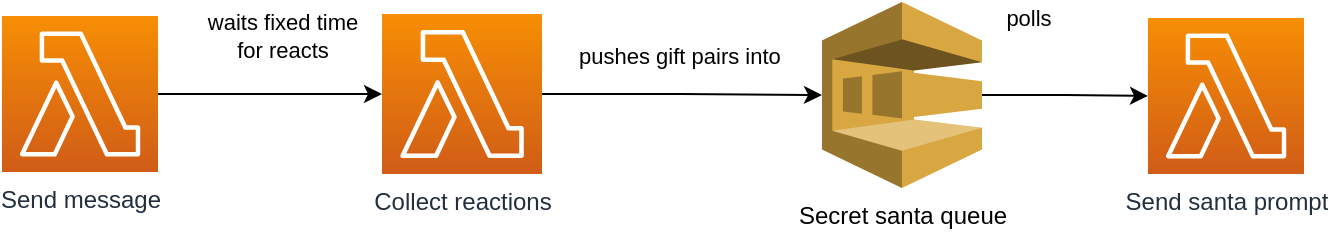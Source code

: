 <mxfile version="15.0.6" type="device"><diagram id="Ht1M8jgEwFfnCIfOTk4-" name="Page-1"><mxGraphModel dx="946" dy="589" grid="1" gridSize="10" guides="1" tooltips="1" connect="1" arrows="1" fold="1" page="1" pageScale="1" pageWidth="1169" pageHeight="827" math="0" shadow="0"><root><mxCell id="0"/><mxCell id="1" parent="0"/><mxCell id="DJSMDmpethSpU-3nreOd-4" value="waits fixed time &lt;br&gt;for reacts" style="edgeStyle=orthogonalEdgeStyle;rounded=0;orthogonalLoop=1;jettySize=auto;html=1;exitX=1;exitY=0.5;exitDx=0;exitDy=0;exitPerimeter=0;entryX=0;entryY=0.5;entryDx=0;entryDy=0;entryPerimeter=0;" edge="1" parent="1"><mxGeometry x="0.107" y="29" relative="1" as="geometry"><mxPoint x="208" y="239" as="sourcePoint"/><mxPoint x="320" y="239" as="targetPoint"/><mxPoint as="offset"/></mxGeometry></mxCell><mxCell id="DJSMDmpethSpU-3nreOd-1" value="Send message" style="points=[[0,0,0],[0.25,0,0],[0.5,0,0],[0.75,0,0],[1,0,0],[0,1,0],[0.25,1,0],[0.5,1,0],[0.75,1,0],[1,1,0],[0,0.25,0],[0,0.5,0],[0,0.75,0],[1,0.25,0],[1,0.5,0],[1,0.75,0]];outlineConnect=0;fontColor=#232F3E;gradientColor=#F78E04;gradientDirection=north;fillColor=#D05C17;strokeColor=#ffffff;dashed=0;verticalLabelPosition=bottom;verticalAlign=top;align=center;html=1;fontSize=12;fontStyle=0;aspect=fixed;shape=mxgraph.aws4.resourceIcon;resIcon=mxgraph.aws4.lambda;" vertex="1" parent="1"><mxGeometry x="130" y="200" width="78" height="78" as="geometry"/></mxCell><mxCell id="DJSMDmpethSpU-3nreOd-8" value="pushes gift pairs into&amp;nbsp;" style="edgeStyle=orthogonalEdgeStyle;rounded=0;orthogonalLoop=1;jettySize=auto;html=1;exitX=1;exitY=0.5;exitDx=0;exitDy=0;exitPerimeter=0;" edge="1" parent="1" source="DJSMDmpethSpU-3nreOd-2" target="DJSMDmpethSpU-3nreOd-7"><mxGeometry x="-0.005" y="-19" relative="1" as="geometry"><mxPoint x="19" y="-19" as="offset"/></mxGeometry></mxCell><mxCell id="DJSMDmpethSpU-3nreOd-2" value="Collect reactions" style="points=[[0,0,0],[0.25,0,0],[0.5,0,0],[0.75,0,0],[1,0,0],[0,1,0],[0.25,1,0],[0.5,1,0],[0.75,1,0],[1,1,0],[0,0.25,0],[0,0.5,0],[0,0.75,0],[1,0.25,0],[1,0.5,0],[1,0.75,0]];outlineConnect=0;fontColor=#232F3E;gradientColor=#F78E04;gradientDirection=north;fillColor=#D05C17;strokeColor=#ffffff;dashed=0;verticalLabelPosition=bottom;verticalAlign=top;align=center;html=1;fontSize=12;fontStyle=0;aspect=fixed;shape=mxgraph.aws4.resourceIcon;resIcon=mxgraph.aws4.lambda;" vertex="1" parent="1"><mxGeometry x="320" y="199" width="80" height="80" as="geometry"/></mxCell><mxCell id="DJSMDmpethSpU-3nreOd-5" value="Send santa prompt" style="points=[[0,0,0],[0.25,0,0],[0.5,0,0],[0.75,0,0],[1,0,0],[0,1,0],[0.25,1,0],[0.5,1,0],[0.75,1,0],[1,1,0],[0,0.25,0],[0,0.5,0],[0,0.75,0],[1,0.25,0],[1,0.5,0],[1,0.75,0]];outlineConnect=0;fontColor=#232F3E;gradientColor=#F78E04;gradientDirection=north;fillColor=#D05C17;strokeColor=#ffffff;dashed=0;verticalLabelPosition=bottom;verticalAlign=top;align=center;html=1;fontSize=12;fontStyle=0;aspect=fixed;shape=mxgraph.aws4.resourceIcon;resIcon=mxgraph.aws4.lambda;" vertex="1" parent="1"><mxGeometry x="703" y="201" width="78" height="78" as="geometry"/></mxCell><mxCell id="DJSMDmpethSpU-3nreOd-9" value="polls" style="edgeStyle=orthogonalEdgeStyle;rounded=0;orthogonalLoop=1;jettySize=auto;html=1;" edge="1" parent="1" source="DJSMDmpethSpU-3nreOd-7" target="DJSMDmpethSpU-3nreOd-5"><mxGeometry x="-0.005" y="-19" relative="1" as="geometry"><mxPoint y="-39" as="offset"/></mxGeometry></mxCell><mxCell id="DJSMDmpethSpU-3nreOd-7" value="Secret santa queue" style="outlineConnect=0;dashed=0;verticalLabelPosition=bottom;verticalAlign=top;align=center;html=1;shape=mxgraph.aws3.sqs;fillColor=#D9A741;gradientColor=none;" vertex="1" parent="1"><mxGeometry x="540" y="193" width="80" height="93" as="geometry"/></mxCell></root></mxGraphModel></diagram></mxfile>
